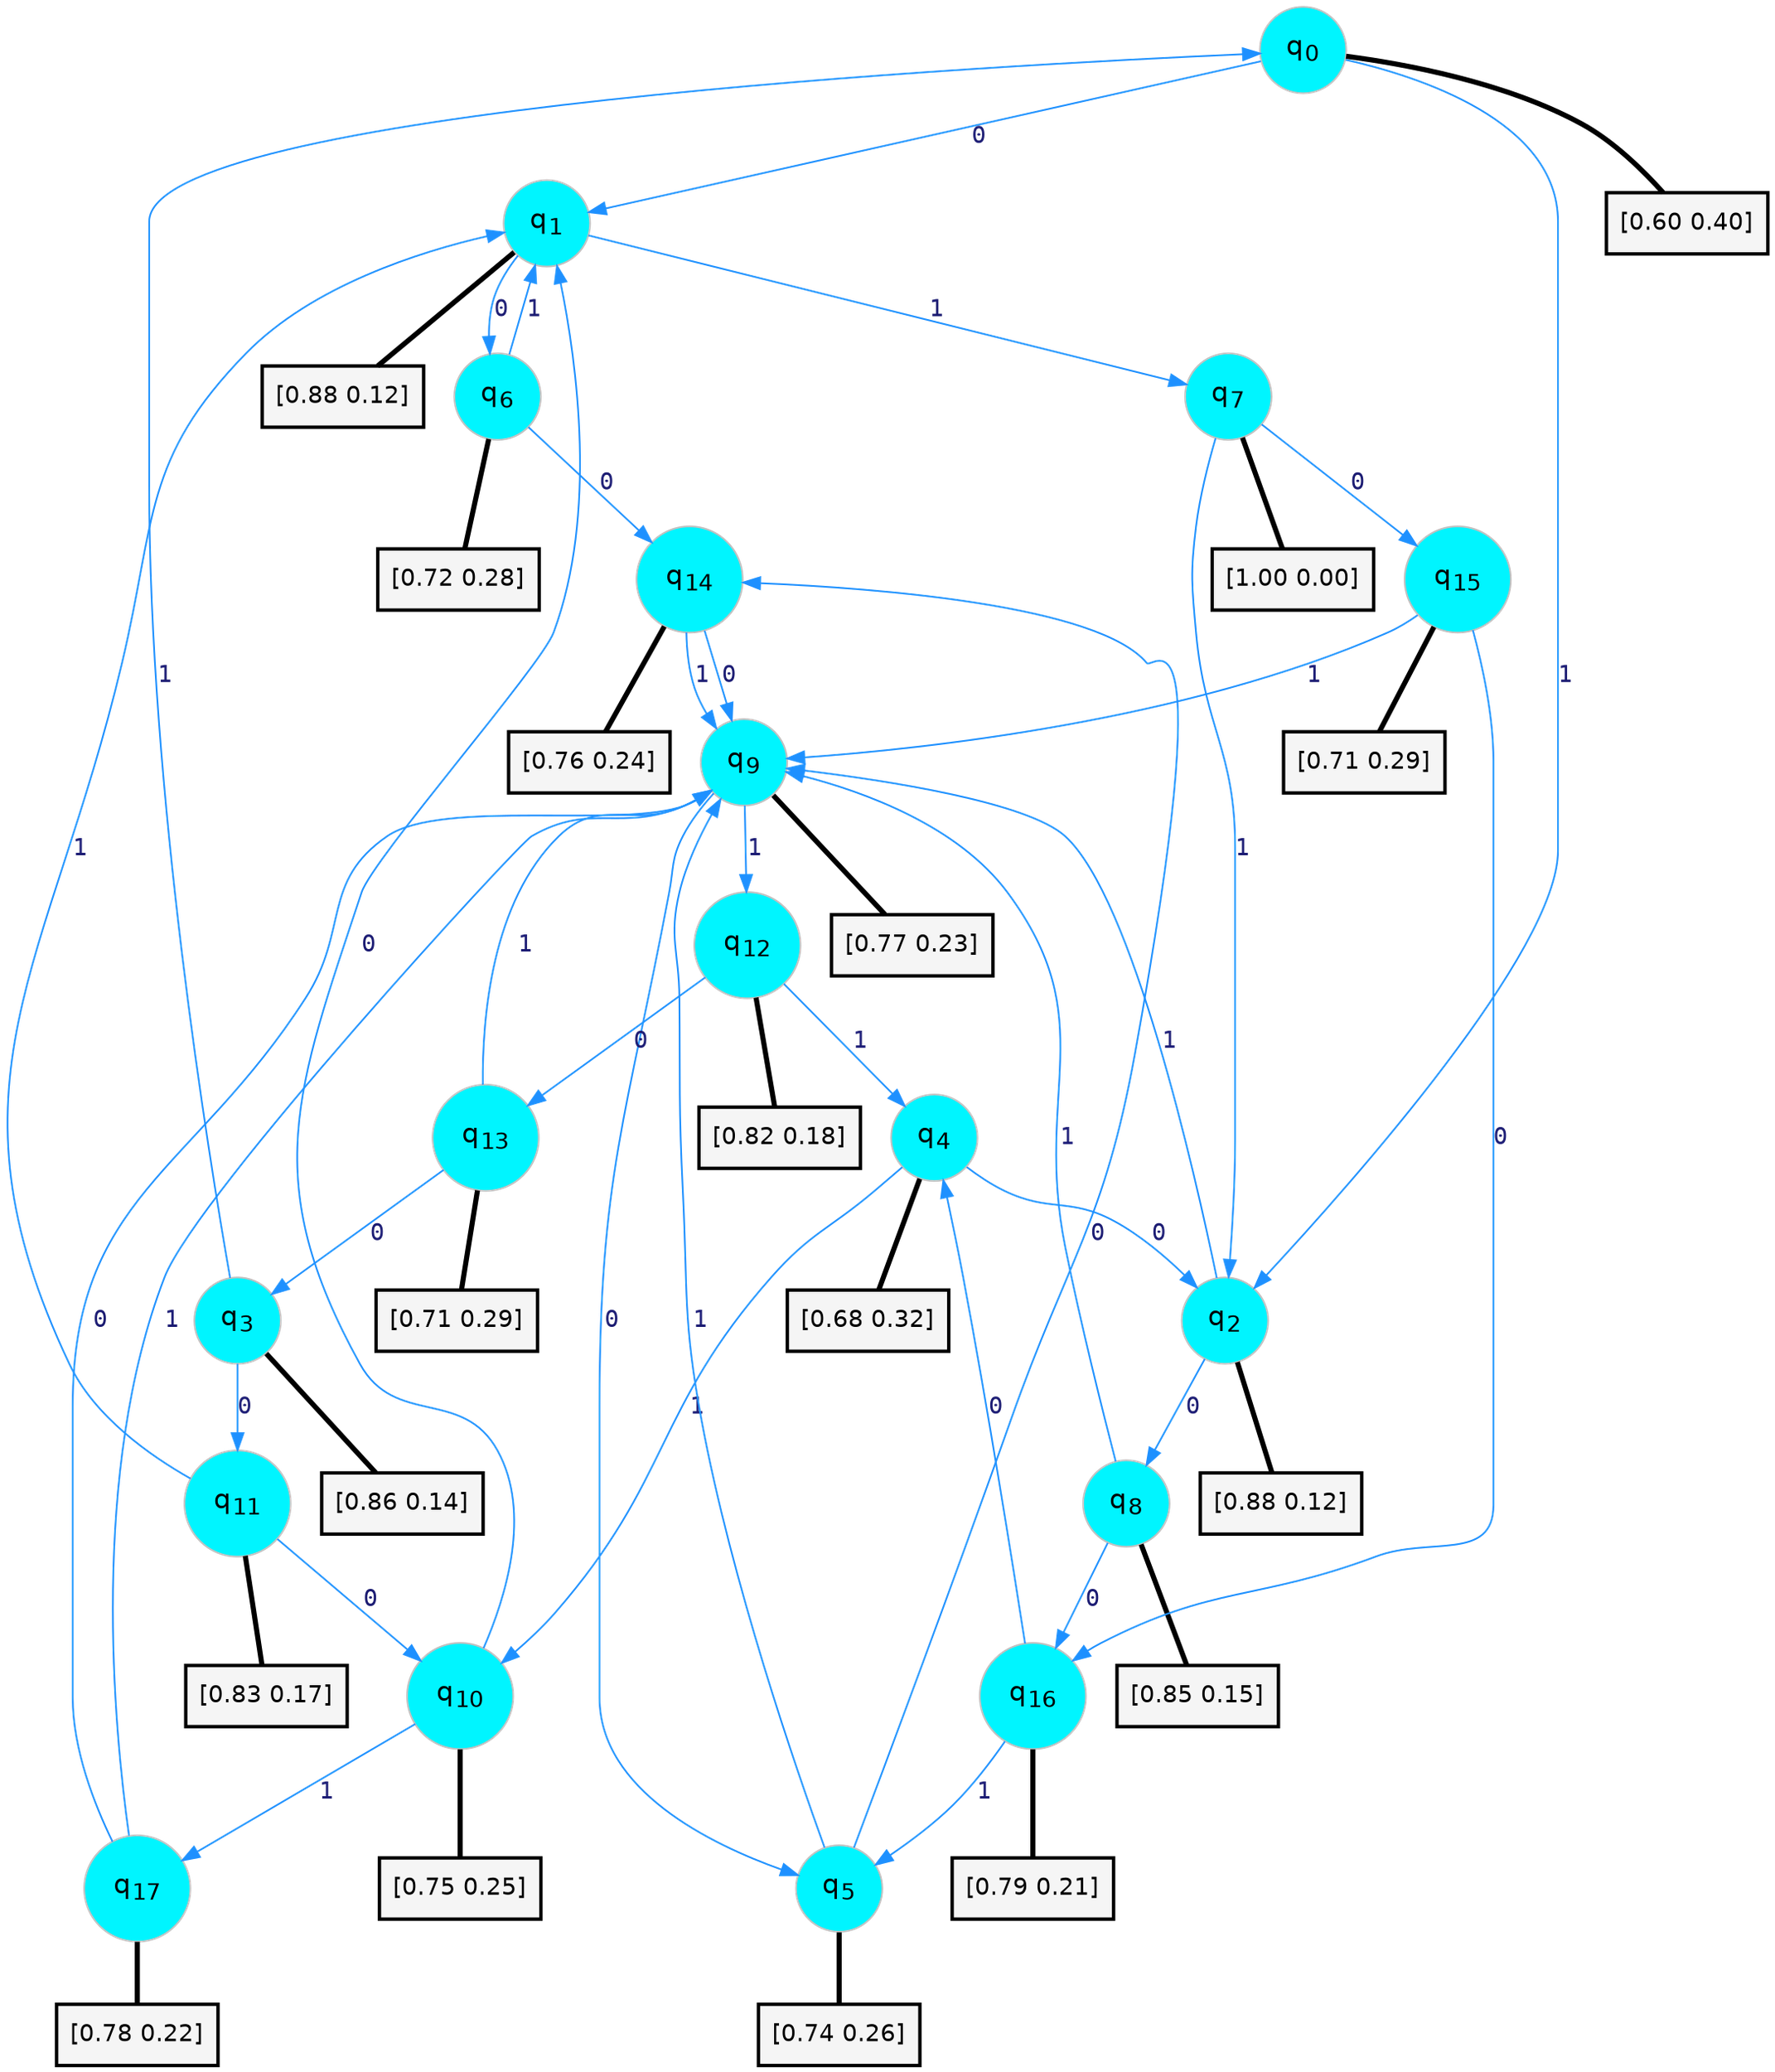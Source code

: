 digraph G {
graph [
bgcolor=transparent, dpi=300, rankdir=TD, size="40,25"];
node [
color=gray, fillcolor=turquoise1, fontcolor=black, fontname=Helvetica, fontsize=16, fontweight=bold, shape=circle, style=filled];
edge [
arrowsize=1, color=dodgerblue1, fontcolor=midnightblue, fontname=courier, fontweight=bold, penwidth=1, style=solid, weight=20];
0[label=<q<SUB>0</SUB>>];
1[label=<q<SUB>1</SUB>>];
2[label=<q<SUB>2</SUB>>];
3[label=<q<SUB>3</SUB>>];
4[label=<q<SUB>4</SUB>>];
5[label=<q<SUB>5</SUB>>];
6[label=<q<SUB>6</SUB>>];
7[label=<q<SUB>7</SUB>>];
8[label=<q<SUB>8</SUB>>];
9[label=<q<SUB>9</SUB>>];
10[label=<q<SUB>10</SUB>>];
11[label=<q<SUB>11</SUB>>];
12[label=<q<SUB>12</SUB>>];
13[label=<q<SUB>13</SUB>>];
14[label=<q<SUB>14</SUB>>];
15[label=<q<SUB>15</SUB>>];
16[label=<q<SUB>16</SUB>>];
17[label=<q<SUB>17</SUB>>];
18[label="[0.60 0.40]", shape=box,fontcolor=black, fontname=Helvetica, fontsize=14, penwidth=2, fillcolor=whitesmoke,color=black];
19[label="[0.88 0.12]", shape=box,fontcolor=black, fontname=Helvetica, fontsize=14, penwidth=2, fillcolor=whitesmoke,color=black];
20[label="[0.88 0.12]", shape=box,fontcolor=black, fontname=Helvetica, fontsize=14, penwidth=2, fillcolor=whitesmoke,color=black];
21[label="[0.86 0.14]", shape=box,fontcolor=black, fontname=Helvetica, fontsize=14, penwidth=2, fillcolor=whitesmoke,color=black];
22[label="[0.68 0.32]", shape=box,fontcolor=black, fontname=Helvetica, fontsize=14, penwidth=2, fillcolor=whitesmoke,color=black];
23[label="[0.74 0.26]", shape=box,fontcolor=black, fontname=Helvetica, fontsize=14, penwidth=2, fillcolor=whitesmoke,color=black];
24[label="[0.72 0.28]", shape=box,fontcolor=black, fontname=Helvetica, fontsize=14, penwidth=2, fillcolor=whitesmoke,color=black];
25[label="[1.00 0.00]", shape=box,fontcolor=black, fontname=Helvetica, fontsize=14, penwidth=2, fillcolor=whitesmoke,color=black];
26[label="[0.85 0.15]", shape=box,fontcolor=black, fontname=Helvetica, fontsize=14, penwidth=2, fillcolor=whitesmoke,color=black];
27[label="[0.77 0.23]", shape=box,fontcolor=black, fontname=Helvetica, fontsize=14, penwidth=2, fillcolor=whitesmoke,color=black];
28[label="[0.75 0.25]", shape=box,fontcolor=black, fontname=Helvetica, fontsize=14, penwidth=2, fillcolor=whitesmoke,color=black];
29[label="[0.83 0.17]", shape=box,fontcolor=black, fontname=Helvetica, fontsize=14, penwidth=2, fillcolor=whitesmoke,color=black];
30[label="[0.82 0.18]", shape=box,fontcolor=black, fontname=Helvetica, fontsize=14, penwidth=2, fillcolor=whitesmoke,color=black];
31[label="[0.71 0.29]", shape=box,fontcolor=black, fontname=Helvetica, fontsize=14, penwidth=2, fillcolor=whitesmoke,color=black];
32[label="[0.76 0.24]", shape=box,fontcolor=black, fontname=Helvetica, fontsize=14, penwidth=2, fillcolor=whitesmoke,color=black];
33[label="[0.71 0.29]", shape=box,fontcolor=black, fontname=Helvetica, fontsize=14, penwidth=2, fillcolor=whitesmoke,color=black];
34[label="[0.79 0.21]", shape=box,fontcolor=black, fontname=Helvetica, fontsize=14, penwidth=2, fillcolor=whitesmoke,color=black];
35[label="[0.78 0.22]", shape=box,fontcolor=black, fontname=Helvetica, fontsize=14, penwidth=2, fillcolor=whitesmoke,color=black];
0->1 [label=0];
0->2 [label=1];
0->18 [arrowhead=none, penwidth=3,color=black];
1->6 [label=0];
1->7 [label=1];
1->19 [arrowhead=none, penwidth=3,color=black];
2->8 [label=0];
2->9 [label=1];
2->20 [arrowhead=none, penwidth=3,color=black];
3->11 [label=0];
3->0 [label=1];
3->21 [arrowhead=none, penwidth=3,color=black];
4->2 [label=0];
4->10 [label=1];
4->22 [arrowhead=none, penwidth=3,color=black];
5->14 [label=0];
5->9 [label=1];
5->23 [arrowhead=none, penwidth=3,color=black];
6->14 [label=0];
6->1 [label=1];
6->24 [arrowhead=none, penwidth=3,color=black];
7->15 [label=0];
7->2 [label=1];
7->25 [arrowhead=none, penwidth=3,color=black];
8->16 [label=0];
8->9 [label=1];
8->26 [arrowhead=none, penwidth=3,color=black];
9->5 [label=0];
9->12 [label=1];
9->27 [arrowhead=none, penwidth=3,color=black];
10->1 [label=0];
10->17 [label=1];
10->28 [arrowhead=none, penwidth=3,color=black];
11->10 [label=0];
11->1 [label=1];
11->29 [arrowhead=none, penwidth=3,color=black];
12->13 [label=0];
12->4 [label=1];
12->30 [arrowhead=none, penwidth=3,color=black];
13->3 [label=0];
13->9 [label=1];
13->31 [arrowhead=none, penwidth=3,color=black];
14->9 [label=0];
14->9 [label=1];
14->32 [arrowhead=none, penwidth=3,color=black];
15->16 [label=0];
15->9 [label=1];
15->33 [arrowhead=none, penwidth=3,color=black];
16->4 [label=0];
16->5 [label=1];
16->34 [arrowhead=none, penwidth=3,color=black];
17->9 [label=0];
17->9 [label=1];
17->35 [arrowhead=none, penwidth=3,color=black];
}
